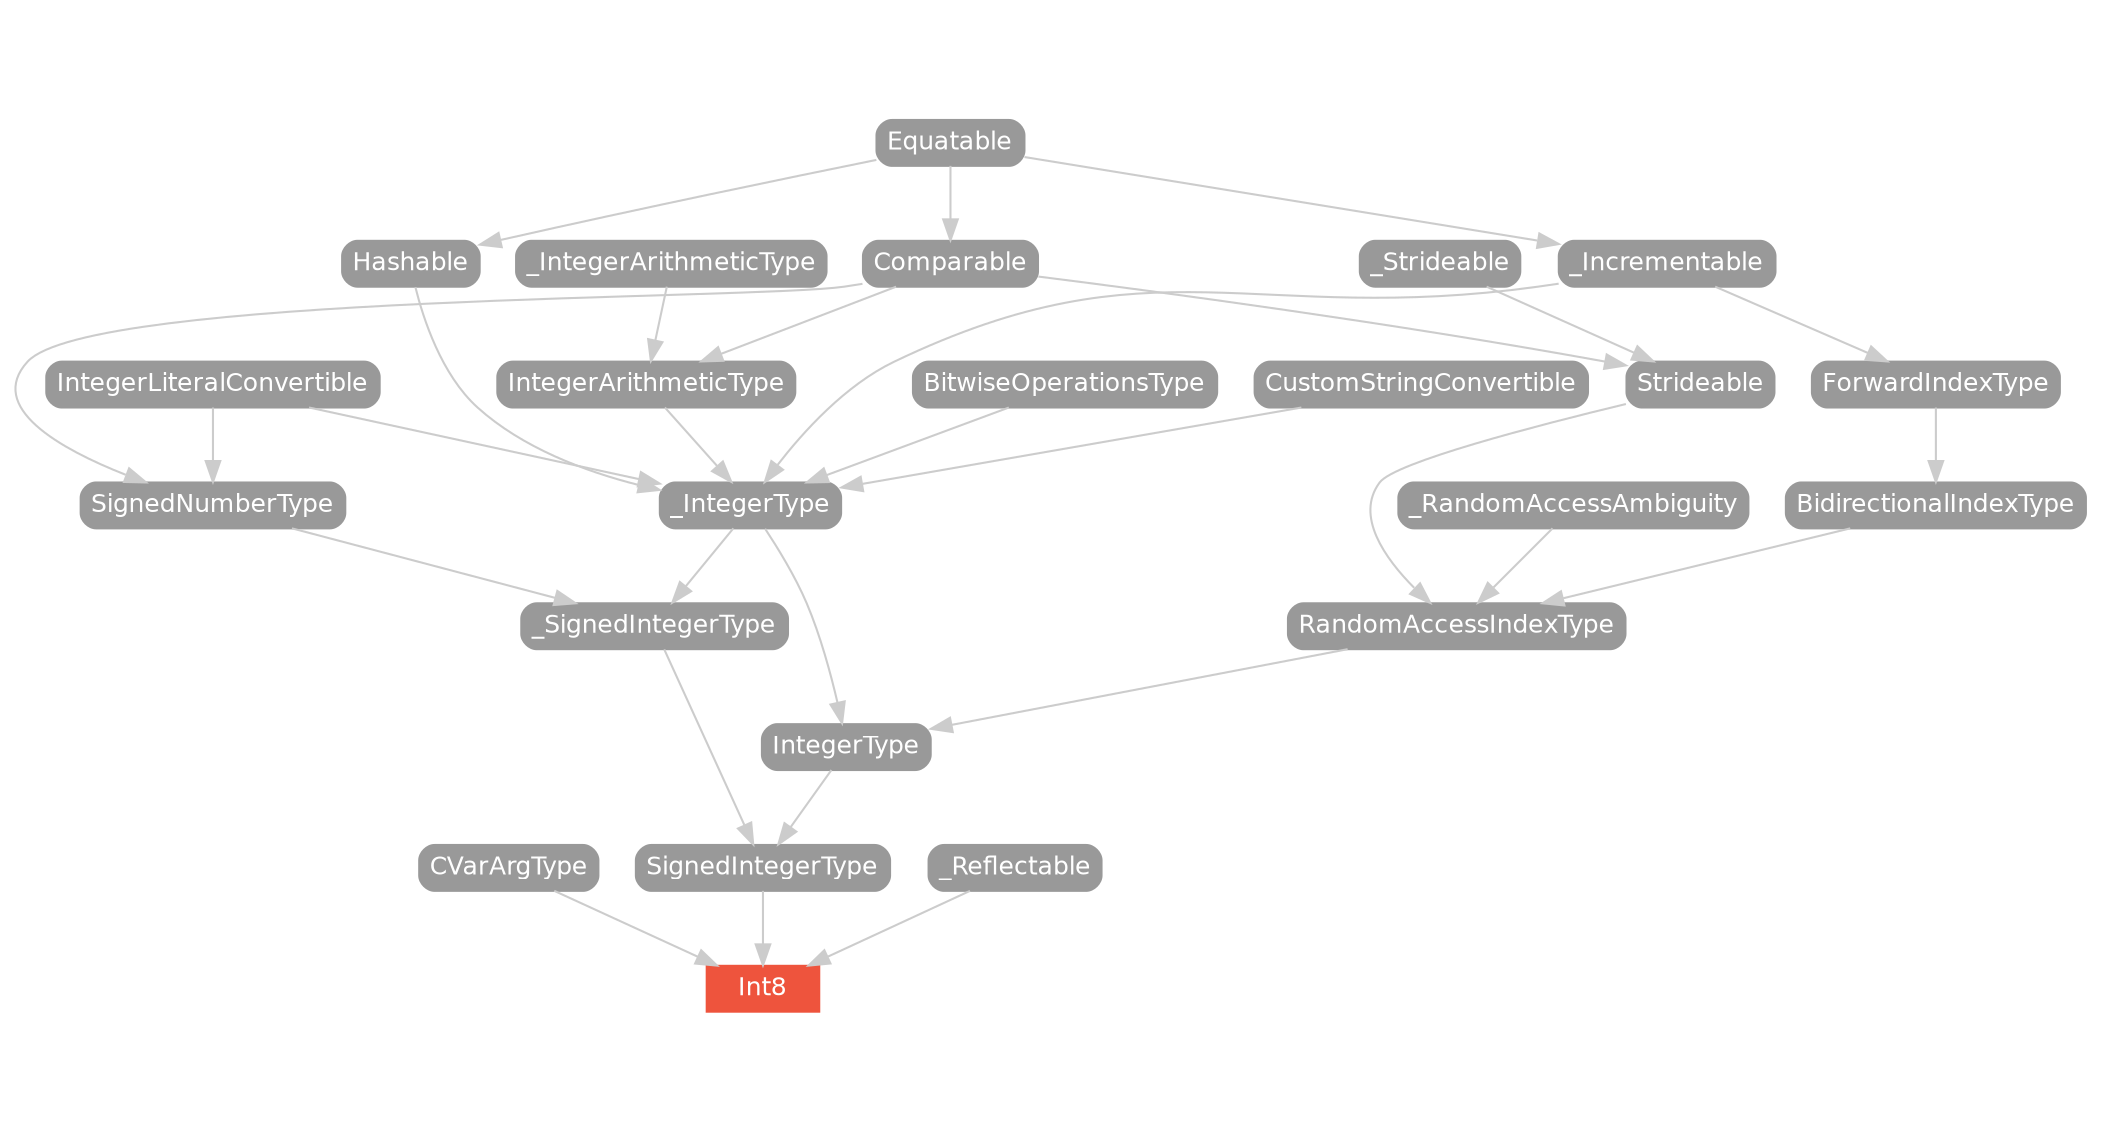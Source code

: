 strict digraph "Int8 - Type Hierarchy - SwiftDoc.cn" {
    pad="0.1,0.8"
    node [shape=box, style="filled,rounded", color="#999999", fillcolor="#999999", fontcolor=white, fontname=Helvetica, fontnames="Helvetica,sansserif", fontsize=12, margin="0.07,0.05", height="0.3"]
    edge [color="#cccccc"]
    "BidirectionalIndexType" [URL="/protocol/BidirectionalIndexType/hierarchy/"]
    "BitwiseOperationsType" [URL="/protocol/BitwiseOperationsType/hierarchy/"]
    "CVarArgType" [URL="/protocol/CVarArgType/hierarchy/"]
    "Comparable" [URL="/protocol/Comparable/hierarchy/"]
    "CustomStringConvertible" [URL="/protocol/CustomStringConvertible/hierarchy/"]
    "Equatable" [URL="/protocol/Equatable/hierarchy/"]
    "ForwardIndexType" [URL="/protocol/ForwardIndexType/hierarchy/"]
    "Hashable" [URL="/protocol/Hashable/hierarchy/"]
    "Int8" [URL="/type/Int8/", style="filled", fillcolor="#ee543d", color="#ee543d"]
    "IntegerArithmeticType" [URL="/protocol/IntegerArithmeticType/hierarchy/"]
    "IntegerLiteralConvertible" [URL="/protocol/IntegerLiteralConvertible/hierarchy/"]
    "IntegerType" [URL="/protocol/IntegerType/hierarchy/"]
    "RandomAccessIndexType" [URL="/protocol/RandomAccessIndexType/hierarchy/"]
    "SignedIntegerType" [URL="/protocol/SignedIntegerType/hierarchy/"]
    "SignedNumberType" [URL="/protocol/SignedNumberType/hierarchy/"]
    "Strideable" [URL="/protocol/Strideable/hierarchy/"]
    "_Incrementable" [URL="/protocol/_Incrementable/hierarchy/"]
    "_IntegerArithmeticType" [URL="/protocol/_IntegerArithmeticType/hierarchy/"]
    "_IntegerType" [URL="/protocol/_IntegerType/hierarchy/"]
    "_RandomAccessAmbiguity" [URL="/protocol/_RandomAccessAmbiguity/hierarchy/"]
    "_Reflectable" [URL="/protocol/_Reflectable/hierarchy/"]
    "_SignedIntegerType" [URL="/protocol/_SignedIntegerType/hierarchy/"]
    "_Strideable" [URL="/protocol/_Strideable/hierarchy/"]    "SignedIntegerType" -> "Int8"
    "_Reflectable" -> "Int8"
    "CVarArgType" -> "Int8"
    "_SignedIntegerType" -> "SignedIntegerType"
    "IntegerType" -> "SignedIntegerType"
    "_IntegerType" -> "_SignedIntegerType"
    "SignedNumberType" -> "_SignedIntegerType"
    "IntegerLiteralConvertible" -> "_IntegerType"
    "CustomStringConvertible" -> "_IntegerType"
    "Hashable" -> "_IntegerType"
    "IntegerArithmeticType" -> "_IntegerType"
    "BitwiseOperationsType" -> "_IntegerType"
    "_Incrementable" -> "_IntegerType"
    "Equatable" -> "Hashable"
    "_IntegerArithmeticType" -> "IntegerArithmeticType"
    "Comparable" -> "IntegerArithmeticType"
    "Equatable" -> "Comparable"
    "Equatable" -> "_Incrementable"
    "Comparable" -> "SignedNumberType"
    "IntegerLiteralConvertible" -> "SignedNumberType"
    "Equatable" -> "Comparable"
    "_IntegerType" -> "IntegerType"
    "RandomAccessIndexType" -> "IntegerType"
    "IntegerLiteralConvertible" -> "_IntegerType"
    "CustomStringConvertible" -> "_IntegerType"
    "Hashable" -> "_IntegerType"
    "IntegerArithmeticType" -> "_IntegerType"
    "BitwiseOperationsType" -> "_IntegerType"
    "_Incrementable" -> "_IntegerType"
    "Equatable" -> "Hashable"
    "_IntegerArithmeticType" -> "IntegerArithmeticType"
    "Comparable" -> "IntegerArithmeticType"
    "Equatable" -> "Comparable"
    "Equatable" -> "_Incrementable"
    "BidirectionalIndexType" -> "RandomAccessIndexType"
    "Strideable" -> "RandomAccessIndexType"
    "_RandomAccessAmbiguity" -> "RandomAccessIndexType"
    "ForwardIndexType" -> "BidirectionalIndexType"
    "_Incrementable" -> "ForwardIndexType"
    "Equatable" -> "_Incrementable"
    "Comparable" -> "Strideable"
    "_Strideable" -> "Strideable"
    "Equatable" -> "Comparable"
    subgraph Types {
        rank = max; "Int8";
    }
}